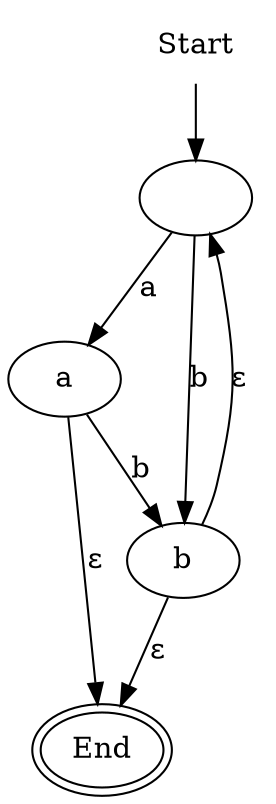 digraph nfa {

	node [peripheries=0] {Start};
	node [peripheries=1] {};
	Start -> Whatever;
	Whatever [label=" "];
	Whatever -> a [label=a];
	Whatever -> b [label=b];
	a -> b [label=b];
	a -> End [label=ε];
	b -> Whatever [label=ε];
	b -> End [label=ε];
	End [peripheries=2];
}
